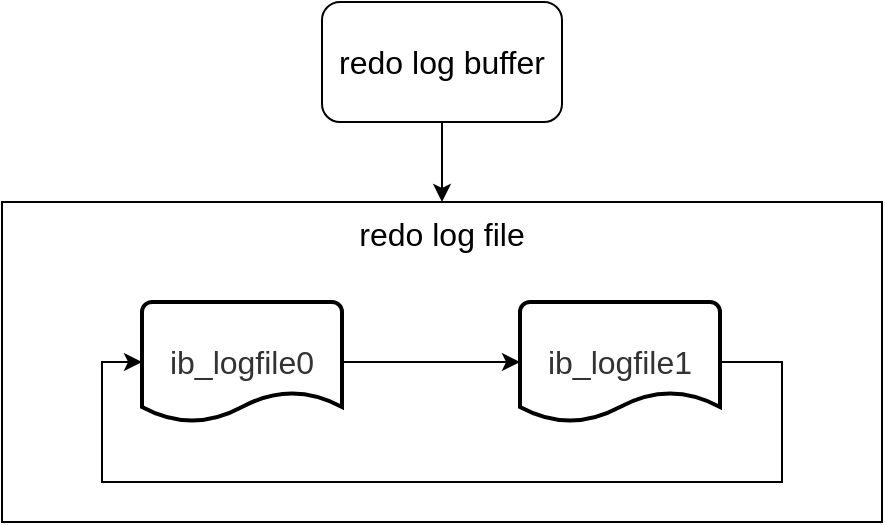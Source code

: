 <mxfile version="20.0.1" type="github">
  <diagram id="SPF4bl__4cPRsVLuZ7SP" name="Page-1">
    <mxGraphModel dx="916" dy="772" grid="1" gridSize="10" guides="1" tooltips="1" connect="1" arrows="1" fold="1" page="1" pageScale="1" pageWidth="827" pageHeight="1169" math="0" shadow="0">
      <root>
        <mxCell id="0" />
        <mxCell id="1" parent="0" />
        <mxCell id="tFhsLO-X5YyHum3ezjBZ-6" value="redo log file" style="rounded=0;whiteSpace=wrap;html=1;fontSize=16;verticalAlign=top;" vertex="1" parent="1">
          <mxGeometry x="100" y="190" width="440" height="160" as="geometry" />
        </mxCell>
        <mxCell id="tFhsLO-X5YyHum3ezjBZ-8" style="edgeStyle=orthogonalEdgeStyle;rounded=0;orthogonalLoop=1;jettySize=auto;html=1;entryX=0.5;entryY=0;entryDx=0;entryDy=0;fontSize=16;" edge="1" parent="1" source="tFhsLO-X5YyHum3ezjBZ-5" target="tFhsLO-X5YyHum3ezjBZ-6">
          <mxGeometry relative="1" as="geometry" />
        </mxCell>
        <mxCell id="tFhsLO-X5YyHum3ezjBZ-5" value="redo log buffer" style="rounded=1;whiteSpace=wrap;html=1;fontSize=16;" vertex="1" parent="1">
          <mxGeometry x="260" y="90" width="120" height="60" as="geometry" />
        </mxCell>
        <mxCell id="tFhsLO-X5YyHum3ezjBZ-14" style="edgeStyle=orthogonalEdgeStyle;rounded=0;orthogonalLoop=1;jettySize=auto;html=1;fontSize=16;" edge="1" parent="1" source="tFhsLO-X5YyHum3ezjBZ-10" target="tFhsLO-X5YyHum3ezjBZ-13">
          <mxGeometry relative="1" as="geometry" />
        </mxCell>
        <mxCell id="tFhsLO-X5YyHum3ezjBZ-10" value="&lt;span style=&quot;color: rgb(51, 51, 51);&quot;&gt;ib_logfile0&lt;/span&gt;" style="strokeWidth=2;html=1;shape=mxgraph.flowchart.document2;whiteSpace=wrap;size=0.25;fontSize=16;" vertex="1" parent="1">
          <mxGeometry x="170" y="240" width="100" height="60" as="geometry" />
        </mxCell>
        <mxCell id="tFhsLO-X5YyHum3ezjBZ-15" style="edgeStyle=orthogonalEdgeStyle;rounded=0;orthogonalLoop=1;jettySize=auto;html=1;entryX=0;entryY=0.5;entryDx=0;entryDy=0;entryPerimeter=0;fontSize=16;" edge="1" parent="1" source="tFhsLO-X5YyHum3ezjBZ-13" target="tFhsLO-X5YyHum3ezjBZ-10">
          <mxGeometry relative="1" as="geometry">
            <Array as="points">
              <mxPoint x="490" y="270" />
              <mxPoint x="490" y="330" />
              <mxPoint x="150" y="330" />
              <mxPoint x="150" y="270" />
            </Array>
          </mxGeometry>
        </mxCell>
        <mxCell id="tFhsLO-X5YyHum3ezjBZ-13" value="&lt;span style=&quot;color: rgb(51, 51, 51);&quot;&gt;ib_logfile1&lt;/span&gt;" style="strokeWidth=2;html=1;shape=mxgraph.flowchart.document2;whiteSpace=wrap;size=0.25;fontSize=16;" vertex="1" parent="1">
          <mxGeometry x="359" y="240" width="100" height="60" as="geometry" />
        </mxCell>
      </root>
    </mxGraphModel>
  </diagram>
</mxfile>
